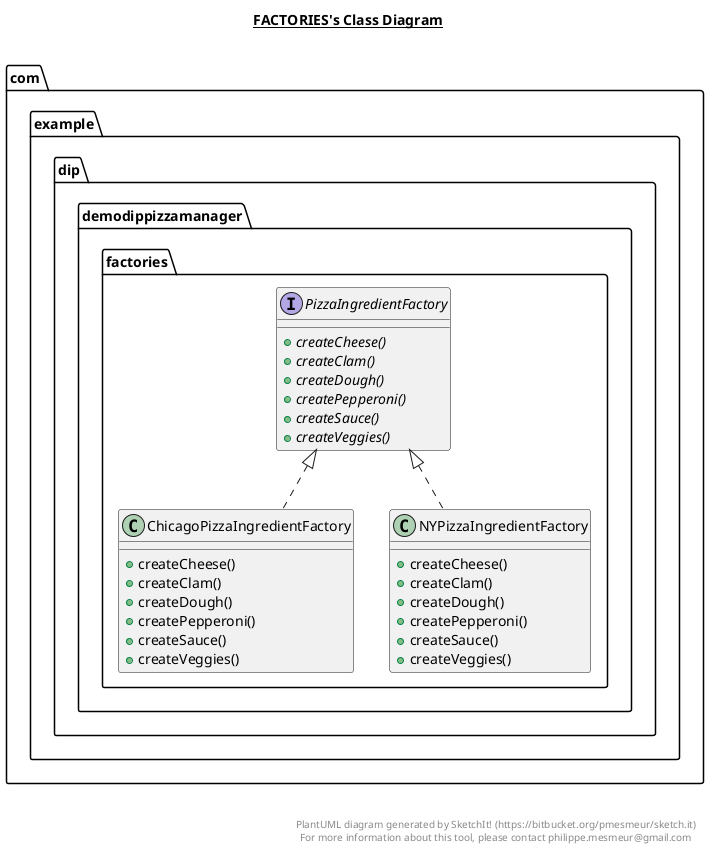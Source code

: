 @startuml

title __FACTORIES's Class Diagram__\n

  namespace com.example.dip.demodippizzamanager {
    namespace factories {
      class com.example.dip.demodippizzamanager.factories.ChicagoPizzaIngredientFactory {
          + createCheese()
          + createClam()
          + createDough()
          + createPepperoni()
          + createSauce()
          + createVeggies()
      }
    }
  }
  

  namespace com.example.dip.demodippizzamanager {
    namespace factories {
      class com.example.dip.demodippizzamanager.factories.NYPizzaIngredientFactory {
          + createCheese()
          + createClam()
          + createDough()
          + createPepperoni()
          + createSauce()
          + createVeggies()
      }
    }
  }
  

  namespace com.example.dip.demodippizzamanager {
    namespace factories {
      interface com.example.dip.demodippizzamanager.factories.PizzaIngredientFactory {
          {abstract} + createCheese()
          {abstract} + createClam()
          {abstract} + createDough()
          {abstract} + createPepperoni()
          {abstract} + createSauce()
          {abstract} + createVeggies()
      }
    }
  }
  

  com.example.dip.demodippizzamanager.factories.ChicagoPizzaIngredientFactory .up.|> com.example.dip.demodippizzamanager.factories.PizzaIngredientFactory
  com.example.dip.demodippizzamanager.factories.NYPizzaIngredientFactory .up.|> com.example.dip.demodippizzamanager.factories.PizzaIngredientFactory


right footer


PlantUML diagram generated by SketchIt! (https://bitbucket.org/pmesmeur/sketch.it)
For more information about this tool, please contact philippe.mesmeur@gmail.com
endfooter

@enduml
